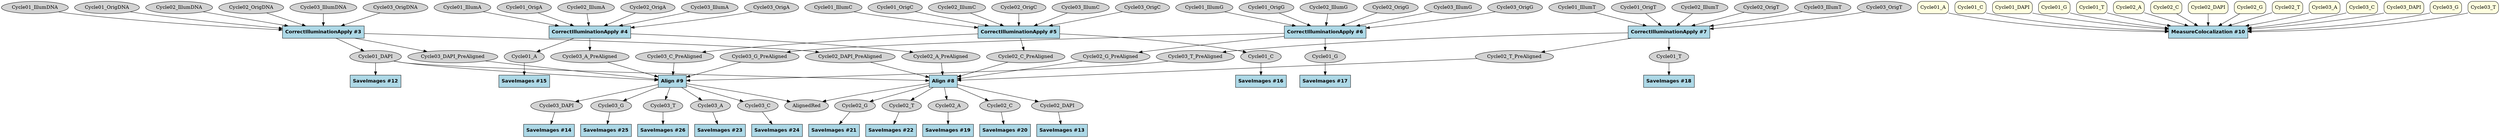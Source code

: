 strict digraph {
Align_c87d29c5 [type=module, label="Align #8", module_name=Align, module_num=8, original_num=8, stable_id="Align_c87d29c5", enabled=True, shape=box, style=filled, fillcolor=lightblue, fontname="Helvetica-Bold"];
Align_ff1ad860 [type=module, label="Align #9", module_name=Align, module_num=9, original_num=9, stable_id="Align_ff1ad860", enabled=True, shape=box, style=filled, fillcolor=lightblue, fontname="Helvetica-Bold"];
CorrectIlluminationApply_3f3ac328 [type=module, label="CorrectIlluminationApply #7", module_name=CorrectIlluminationApply, module_num=7, original_num=7, stable_id="CorrectIlluminationApply_3f3ac328", enabled=True, shape=box, style=filled, fillcolor=lightblue, fontname="Helvetica-Bold"];
CorrectIlluminationApply_6693d935 [type=module, label="CorrectIlluminationApply #3", module_name=CorrectIlluminationApply, module_num=3, original_num=3, stable_id="CorrectIlluminationApply_6693d935", enabled=True, shape=box, style=filled, fillcolor=lightblue, fontname="Helvetica-Bold"];
CorrectIlluminationApply_6f8592bf [type=module, label="CorrectIlluminationApply #6", module_name=CorrectIlluminationApply, module_num=6, original_num=6, stable_id="CorrectIlluminationApply_6f8592bf", enabled=True, shape=box, style=filled, fillcolor=lightblue, fontname="Helvetica-Bold"];
CorrectIlluminationApply_97f026c5 [type=module, label="CorrectIlluminationApply #4", module_name=CorrectIlluminationApply, module_num=4, original_num=4, stable_id="CorrectIlluminationApply_97f026c5", enabled=True, shape=box, style=filled, fillcolor=lightblue, fontname="Helvetica-Bold"];
CorrectIlluminationApply_dce4df48 [type=module, label="CorrectIlluminationApply #5", module_name=CorrectIlluminationApply, module_num=5, original_num=5, stable_id="CorrectIlluminationApply_dce4df48", enabled=True, shape=box, style=filled, fillcolor=lightblue, fontname="Helvetica-Bold"];
MeasureColocalization_2afc5a2d [type=module, label="MeasureColocalization #10", module_name=MeasureColocalization, module_num=10, original_num=10, stable_id="MeasureColocalization_2afc5a2d", enabled=True, shape=box, style=filled, fillcolor=lightblue, fontname="Helvetica-Bold"];
SaveImages_1d2254df [type=module, label="SaveImages #21", module_name=SaveImages, module_num=21, original_num=21, stable_id="SaveImages_1d2254df", enabled=True, shape=box, style=filled, fillcolor=lightblue, fontname="Helvetica-Bold"];
SaveImages_22b01a44 [type=module, label="SaveImages #15", module_name=SaveImages, module_num=15, original_num=15, stable_id="SaveImages_22b01a44", enabled=True, shape=box, style=filled, fillcolor=lightblue, fontname="Helvetica-Bold"];
SaveImages_3e73a5fc [type=module, label="SaveImages #20", module_name=SaveImages, module_num=20, original_num=20, stable_id="SaveImages_3e73a5fc", enabled=True, shape=box, style=filled, fillcolor=lightblue, fontname="Helvetica-Bold"];
SaveImages_44109d5e [type=module, label="SaveImages #23", module_name=SaveImages, module_num=23, original_num=23, stable_id="SaveImages_44109d5e", enabled=True, shape=box, style=filled, fillcolor=lightblue, fontname="Helvetica-Bold"];
SaveImages_45602cf7 [type=module, label="SaveImages #17", module_name=SaveImages, module_num=17, original_num=17, stable_id="SaveImages_45602cf7", enabled=True, shape=box, style=filled, fillcolor=lightblue, fontname="Helvetica-Bold"];
SaveImages_45c9c944 [type=module, label="SaveImages #16", module_name=SaveImages, module_num=16, original_num=16, stable_id="SaveImages_45c9c944", enabled=True, shape=box, style=filled, fillcolor=lightblue, fontname="Helvetica-Bold"];
SaveImages_562684a2 [type=module, label="SaveImages #26", module_name=SaveImages, module_num=26, original_num=26, stable_id="SaveImages_562684a2", enabled=True, shape=box, style=filled, fillcolor=lightblue, fontname="Helvetica-Bold"];
SaveImages_6b824f00 [type=module, label="SaveImages #14", module_name=SaveImages, module_num=14, original_num=14, stable_id="SaveImages_6b824f00", enabled=True, shape=box, style=filled, fillcolor=lightblue, fontname="Helvetica-Bold"];
SaveImages_9623dab3 [type=module, label="SaveImages #22", module_name=SaveImages, module_num=22, original_num=22, stable_id="SaveImages_9623dab3", enabled=True, shape=box, style=filled, fillcolor=lightblue, fontname="Helvetica-Bold"];
SaveImages_98c6b944 [type=module, label="SaveImages #19", module_name=SaveImages, module_num=19, original_num=19, stable_id="SaveImages_98c6b944", enabled=True, shape=box, style=filled, fillcolor=lightblue, fontname="Helvetica-Bold"];
SaveImages_d78caa2d [type=module, label="SaveImages #12", module_name=SaveImages, module_num=12, original_num=12, stable_id="SaveImages_d78caa2d", enabled=True, shape=box, style=filled, fillcolor=lightblue, fontname="Helvetica-Bold"];
SaveImages_da4f7355 [type=module, label="SaveImages #13", module_name=SaveImages, module_num=13, original_num=13, stable_id="SaveImages_da4f7355", enabled=True, shape=box, style=filled, fillcolor=lightblue, fontname="Helvetica-Bold"];
SaveImages_edddf53c [type=module, label="SaveImages #24", module_name=SaveImages, module_num=24, original_num=24, stable_id="SaveImages_edddf53c", enabled=True, shape=box, style=filled, fillcolor=lightblue, fontname="Helvetica-Bold"];
SaveImages_f969c759 [type=module, label="SaveImages #18", module_name=SaveImages, module_num=18, original_num=18, stable_id="SaveImages_f969c759", enabled=True, shape=box, style=filled, fillcolor=lightblue, fontname="Helvetica-Bold"];
SaveImages_fc367667 [type=module, label="SaveImages #25", module_name=SaveImages, module_num=25, original_num=25, stable_id="SaveImages_fc367667", enabled=True, shape=box, style=filled, fillcolor=lightblue, fontname="Helvetica-Bold"];
image__AlignedRed [type=image, label=AlignedRed, shape=ellipse, style=filled, fillcolor=lightgray];
image__Cycle01_A [type=image, label="Cycle01_A", shape=ellipse, style=filled, fillcolor=lightgray];
image__Cycle01_C [type=image, label="Cycle01_C", shape=ellipse, style=filled, fillcolor=lightgray];
image__Cycle01_DAPI [type=image, label="Cycle01_DAPI", shape=ellipse, style=filled, fillcolor=lightgray];
image__Cycle01_G [type=image, label="Cycle01_G", shape=ellipse, style=filled, fillcolor=lightgray];
image__Cycle01_IllumA [type=image, label="Cycle01_IllumA", shape=ellipse, style=filled, fillcolor=lightgray];
image__Cycle01_IllumC [type=image, label="Cycle01_IllumC", shape=ellipse, style=filled, fillcolor=lightgray];
image__Cycle01_IllumDNA [type=image, label="Cycle01_IllumDNA", shape=ellipse, style=filled, fillcolor=lightgray];
image__Cycle01_IllumG [type=image, label="Cycle01_IllumG", shape=ellipse, style=filled, fillcolor=lightgray];
image__Cycle01_IllumT [type=image, label="Cycle01_IllumT", shape=ellipse, style=filled, fillcolor=lightgray];
image__Cycle01_OrigA [type=image, label="Cycle01_OrigA", shape=ellipse, style=filled, fillcolor=lightgray];
image__Cycle01_OrigC [type=image, label="Cycle01_OrigC", shape=ellipse, style=filled, fillcolor=lightgray];
image__Cycle01_OrigDNA [type=image, label="Cycle01_OrigDNA", shape=ellipse, style=filled, fillcolor=lightgray];
image__Cycle01_OrigG [type=image, label="Cycle01_OrigG", shape=ellipse, style=filled, fillcolor=lightgray];
image__Cycle01_OrigT [type=image, label="Cycle01_OrigT", shape=ellipse, style=filled, fillcolor=lightgray];
image__Cycle01_T [type=image, label="Cycle01_T", shape=ellipse, style=filled, fillcolor=lightgray];
image__Cycle02_A [type=image, label="Cycle02_A", shape=ellipse, style=filled, fillcolor=lightgray];
image__Cycle02_A_PreAligned [type=image, label="Cycle02_A_PreAligned", shape=ellipse, style=filled, fillcolor=lightgray];
image__Cycle02_C [type=image, label="Cycle02_C", shape=ellipse, style=filled, fillcolor=lightgray];
image__Cycle02_C_PreAligned [type=image, label="Cycle02_C_PreAligned", shape=ellipse, style=filled, fillcolor=lightgray];
image__Cycle02_DAPI [type=image, label="Cycle02_DAPI", shape=ellipse, style=filled, fillcolor=lightgray];
image__Cycle02_DAPI_PreAligned [type=image, label="Cycle02_DAPI_PreAligned", shape=ellipse, style=filled, fillcolor=lightgray];
image__Cycle02_G [type=image, label="Cycle02_G", shape=ellipse, style=filled, fillcolor=lightgray];
image__Cycle02_G_PreAligned [type=image, label="Cycle02_G_PreAligned", shape=ellipse, style=filled, fillcolor=lightgray];
image__Cycle02_IllumA [type=image, label="Cycle02_IllumA", shape=ellipse, style=filled, fillcolor=lightgray];
image__Cycle02_IllumC [type=image, label="Cycle02_IllumC", shape=ellipse, style=filled, fillcolor=lightgray];
image__Cycle02_IllumDNA [type=image, label="Cycle02_IllumDNA", shape=ellipse, style=filled, fillcolor=lightgray];
image__Cycle02_IllumG [type=image, label="Cycle02_IllumG", shape=ellipse, style=filled, fillcolor=lightgray];
image__Cycle02_IllumT [type=image, label="Cycle02_IllumT", shape=ellipse, style=filled, fillcolor=lightgray];
image__Cycle02_OrigA [type=image, label="Cycle02_OrigA", shape=ellipse, style=filled, fillcolor=lightgray];
image__Cycle02_OrigC [type=image, label="Cycle02_OrigC", shape=ellipse, style=filled, fillcolor=lightgray];
image__Cycle02_OrigDNA [type=image, label="Cycle02_OrigDNA", shape=ellipse, style=filled, fillcolor=lightgray];
image__Cycle02_OrigG [type=image, label="Cycle02_OrigG", shape=ellipse, style=filled, fillcolor=lightgray];
image__Cycle02_OrigT [type=image, label="Cycle02_OrigT", shape=ellipse, style=filled, fillcolor=lightgray];
image__Cycle02_T [type=image, label="Cycle02_T", shape=ellipse, style=filled, fillcolor=lightgray];
image__Cycle02_T_PreAligned [type=image, label="Cycle02_T_PreAligned", shape=ellipse, style=filled, fillcolor=lightgray];
image__Cycle03_A [type=image, label="Cycle03_A", shape=ellipse, style=filled, fillcolor=lightgray];
image__Cycle03_A_PreAligned [type=image, label="Cycle03_A_PreAligned", shape=ellipse, style=filled, fillcolor=lightgray];
image__Cycle03_C [type=image, label="Cycle03_C", shape=ellipse, style=filled, fillcolor=lightgray];
image__Cycle03_C_PreAligned [type=image, label="Cycle03_C_PreAligned", shape=ellipse, style=filled, fillcolor=lightgray];
image__Cycle03_DAPI [type=image, label="Cycle03_DAPI", shape=ellipse, style=filled, fillcolor=lightgray];
image__Cycle03_DAPI_PreAligned [type=image, label="Cycle03_DAPI_PreAligned", shape=ellipse, style=filled, fillcolor=lightgray];
image__Cycle03_G [type=image, label="Cycle03_G", shape=ellipse, style=filled, fillcolor=lightgray];
image__Cycle03_G_PreAligned [type=image, label="Cycle03_G_PreAligned", shape=ellipse, style=filled, fillcolor=lightgray];
image__Cycle03_IllumA [type=image, label="Cycle03_IllumA", shape=ellipse, style=filled, fillcolor=lightgray];
image__Cycle03_IllumC [type=image, label="Cycle03_IllumC", shape=ellipse, style=filled, fillcolor=lightgray];
image__Cycle03_IllumDNA [type=image, label="Cycle03_IllumDNA", shape=ellipse, style=filled, fillcolor=lightgray];
image__Cycle03_IllumG [type=image, label="Cycle03_IllumG", shape=ellipse, style=filled, fillcolor=lightgray];
image__Cycle03_IllumT [type=image, label="Cycle03_IllumT", shape=ellipse, style=filled, fillcolor=lightgray];
image__Cycle03_OrigA [type=image, label="Cycle03_OrigA", shape=ellipse, style=filled, fillcolor=lightgray];
image__Cycle03_OrigC [type=image, label="Cycle03_OrigC", shape=ellipse, style=filled, fillcolor=lightgray];
image__Cycle03_OrigDNA [type=image, label="Cycle03_OrigDNA", shape=ellipse, style=filled, fillcolor=lightgray];
image__Cycle03_OrigG [type=image, label="Cycle03_OrigG", shape=ellipse, style=filled, fillcolor=lightgray];
image__Cycle03_OrigT [type=image, label="Cycle03_OrigT", shape=ellipse, style=filled, fillcolor=lightgray];
image__Cycle03_T [type=image, label="Cycle03_T", shape=ellipse, style=filled, fillcolor=lightgray];
image__Cycle03_T_PreAligned [type=image, label="Cycle03_T_PreAligned", shape=ellipse, style=filled, fillcolor=lightgray];
image_list__Cycle01_A [type="image_list", label="Cycle01_A", shape=box, style="filled,rounded", fillcolor=lightyellow];
image_list__Cycle01_C [type="image_list", label="Cycle01_C", shape=box, style="filled,rounded", fillcolor=lightyellow];
image_list__Cycle01_DAPI [type="image_list", label="Cycle01_DAPI", shape=box, style="filled,rounded", fillcolor=lightyellow];
image_list__Cycle01_G [type="image_list", label="Cycle01_G", shape=box, style="filled,rounded", fillcolor=lightyellow];
image_list__Cycle01_T [type="image_list", label="Cycle01_T", shape=box, style="filled,rounded", fillcolor=lightyellow];
image_list__Cycle02_A [type="image_list", label="Cycle02_A", shape=box, style="filled,rounded", fillcolor=lightyellow];
image_list__Cycle02_C [type="image_list", label="Cycle02_C", shape=box, style="filled,rounded", fillcolor=lightyellow];
image_list__Cycle02_DAPI [type="image_list", label="Cycle02_DAPI", shape=box, style="filled,rounded", fillcolor=lightyellow];
image_list__Cycle02_G [type="image_list", label="Cycle02_G", shape=box, style="filled,rounded", fillcolor=lightyellow];
image_list__Cycle02_T [type="image_list", label="Cycle02_T", shape=box, style="filled,rounded", fillcolor=lightyellow];
image_list__Cycle03_A [type="image_list", label="Cycle03_A", shape=box, style="filled,rounded", fillcolor=lightyellow];
image_list__Cycle03_C [type="image_list", label="Cycle03_C", shape=box, style="filled,rounded", fillcolor=lightyellow];
image_list__Cycle03_DAPI [type="image_list", label="Cycle03_DAPI", shape=box, style="filled,rounded", fillcolor=lightyellow];
image_list__Cycle03_G [type="image_list", label="Cycle03_G", shape=box, style="filled,rounded", fillcolor=lightyellow];
image_list__Cycle03_T [type="image_list", label="Cycle03_T", shape=box, style="filled,rounded", fillcolor=lightyellow];
Align_c87d29c5 -> image__AlignedRed [type="image_output"];
Align_c87d29c5 -> image__Cycle02_A [type="image_output"];
Align_c87d29c5 -> image__Cycle02_C [type="image_output"];
Align_c87d29c5 -> image__Cycle02_DAPI [type="image_output"];
Align_c87d29c5 -> image__Cycle02_G [type="image_output"];
Align_c87d29c5 -> image__Cycle02_T [type="image_output"];
Align_ff1ad860 -> image__AlignedRed [type="image_output"];
Align_ff1ad860 -> image__Cycle03_A [type="image_output"];
Align_ff1ad860 -> image__Cycle03_C [type="image_output"];
Align_ff1ad860 -> image__Cycle03_DAPI [type="image_output"];
Align_ff1ad860 -> image__Cycle03_G [type="image_output"];
Align_ff1ad860 -> image__Cycle03_T [type="image_output"];
CorrectIlluminationApply_3f3ac328 -> image__Cycle01_T [type="image_output"];
CorrectIlluminationApply_3f3ac328 -> image__Cycle02_T_PreAligned [type="image_output"];
CorrectIlluminationApply_3f3ac328 -> image__Cycle03_T_PreAligned [type="image_output"];
CorrectIlluminationApply_6693d935 -> image__Cycle01_DAPI [type="image_output"];
CorrectIlluminationApply_6693d935 -> image__Cycle02_DAPI_PreAligned [type="image_output"];
CorrectIlluminationApply_6693d935 -> image__Cycle03_DAPI_PreAligned [type="image_output"];
CorrectIlluminationApply_6f8592bf -> image__Cycle01_G [type="image_output"];
CorrectIlluminationApply_6f8592bf -> image__Cycle02_G_PreAligned [type="image_output"];
CorrectIlluminationApply_6f8592bf -> image__Cycle03_G_PreAligned [type="image_output"];
CorrectIlluminationApply_97f026c5 -> image__Cycle01_A [type="image_output"];
CorrectIlluminationApply_97f026c5 -> image__Cycle02_A_PreAligned [type="image_output"];
CorrectIlluminationApply_97f026c5 -> image__Cycle03_A_PreAligned [type="image_output"];
CorrectIlluminationApply_dce4df48 -> image__Cycle01_C [type="image_output"];
CorrectIlluminationApply_dce4df48 -> image__Cycle02_C_PreAligned [type="image_output"];
CorrectIlluminationApply_dce4df48 -> image__Cycle03_C_PreAligned [type="image_output"];
image__Cycle01_A -> SaveImages_22b01a44 [type="image_input"];
image__Cycle01_C -> SaveImages_45c9c944 [type="image_input"];
image__Cycle01_DAPI -> Align_c87d29c5 [type="image_input"];
image__Cycle01_DAPI -> Align_ff1ad860 [type="image_input"];
image__Cycle01_DAPI -> SaveImages_d78caa2d [type="image_input"];
image__Cycle01_G -> SaveImages_45602cf7 [type="image_input"];
image__Cycle01_IllumA -> CorrectIlluminationApply_97f026c5 [type="image_input"];
image__Cycle01_IllumC -> CorrectIlluminationApply_dce4df48 [type="image_input"];
image__Cycle01_IllumDNA -> CorrectIlluminationApply_6693d935 [type="image_input"];
image__Cycle01_IllumG -> CorrectIlluminationApply_6f8592bf [type="image_input"];
image__Cycle01_IllumT -> CorrectIlluminationApply_3f3ac328 [type="image_input"];
image__Cycle01_OrigA -> CorrectIlluminationApply_97f026c5 [type="image_input"];
image__Cycle01_OrigC -> CorrectIlluminationApply_dce4df48 [type="image_input"];
image__Cycle01_OrigDNA -> CorrectIlluminationApply_6693d935 [type="image_input"];
image__Cycle01_OrigG -> CorrectIlluminationApply_6f8592bf [type="image_input"];
image__Cycle01_OrigT -> CorrectIlluminationApply_3f3ac328 [type="image_input"];
image__Cycle01_T -> SaveImages_f969c759 [type="image_input"];
image__Cycle02_A -> SaveImages_98c6b944 [type="image_input"];
image__Cycle02_A_PreAligned -> Align_c87d29c5 [type="image_input"];
image__Cycle02_C -> SaveImages_3e73a5fc [type="image_input"];
image__Cycle02_C_PreAligned -> Align_c87d29c5 [type="image_input"];
image__Cycle02_DAPI -> SaveImages_da4f7355 [type="image_input"];
image__Cycle02_DAPI_PreAligned -> Align_c87d29c5 [type="image_input"];
image__Cycle02_G -> SaveImages_1d2254df [type="image_input"];
image__Cycle02_G_PreAligned -> Align_c87d29c5 [type="image_input"];
image__Cycle02_IllumA -> CorrectIlluminationApply_97f026c5 [type="image_input"];
image__Cycle02_IllumC -> CorrectIlluminationApply_dce4df48 [type="image_input"];
image__Cycle02_IllumDNA -> CorrectIlluminationApply_6693d935 [type="image_input"];
image__Cycle02_IllumG -> CorrectIlluminationApply_6f8592bf [type="image_input"];
image__Cycle02_IllumT -> CorrectIlluminationApply_3f3ac328 [type="image_input"];
image__Cycle02_OrigA -> CorrectIlluminationApply_97f026c5 [type="image_input"];
image__Cycle02_OrigC -> CorrectIlluminationApply_dce4df48 [type="image_input"];
image__Cycle02_OrigDNA -> CorrectIlluminationApply_6693d935 [type="image_input"];
image__Cycle02_OrigG -> CorrectIlluminationApply_6f8592bf [type="image_input"];
image__Cycle02_OrigT -> CorrectIlluminationApply_3f3ac328 [type="image_input"];
image__Cycle02_T -> SaveImages_9623dab3 [type="image_input"];
image__Cycle02_T_PreAligned -> Align_c87d29c5 [type="image_input"];
image__Cycle03_A -> SaveImages_44109d5e [type="image_input"];
image__Cycle03_A_PreAligned -> Align_ff1ad860 [type="image_input"];
image__Cycle03_C -> SaveImages_edddf53c [type="image_input"];
image__Cycle03_C_PreAligned -> Align_ff1ad860 [type="image_input"];
image__Cycle03_DAPI -> SaveImages_6b824f00 [type="image_input"];
image__Cycle03_DAPI_PreAligned -> Align_ff1ad860 [type="image_input"];
image__Cycle03_G -> SaveImages_fc367667 [type="image_input"];
image__Cycle03_G_PreAligned -> Align_ff1ad860 [type="image_input"];
image__Cycle03_IllumA -> CorrectIlluminationApply_97f026c5 [type="image_input"];
image__Cycle03_IllumC -> CorrectIlluminationApply_dce4df48 [type="image_input"];
image__Cycle03_IllumDNA -> CorrectIlluminationApply_6693d935 [type="image_input"];
image__Cycle03_IllumG -> CorrectIlluminationApply_6f8592bf [type="image_input"];
image__Cycle03_IllumT -> CorrectIlluminationApply_3f3ac328 [type="image_input"];
image__Cycle03_OrigA -> CorrectIlluminationApply_97f026c5 [type="image_input"];
image__Cycle03_OrigC -> CorrectIlluminationApply_dce4df48 [type="image_input"];
image__Cycle03_OrigDNA -> CorrectIlluminationApply_6693d935 [type="image_input"];
image__Cycle03_OrigG -> CorrectIlluminationApply_6f8592bf [type="image_input"];
image__Cycle03_OrigT -> CorrectIlluminationApply_3f3ac328 [type="image_input"];
image__Cycle03_T -> SaveImages_562684a2 [type="image_input"];
image__Cycle03_T_PreAligned -> Align_ff1ad860 [type="image_input"];
image_list__Cycle01_A -> MeasureColocalization_2afc5a2d [type="image_list_input"];
image_list__Cycle01_C -> MeasureColocalization_2afc5a2d [type="image_list_input"];
image_list__Cycle01_DAPI -> MeasureColocalization_2afc5a2d [type="image_list_input"];
image_list__Cycle01_G -> MeasureColocalization_2afc5a2d [type="image_list_input"];
image_list__Cycle01_T -> MeasureColocalization_2afc5a2d [type="image_list_input"];
image_list__Cycle02_A -> MeasureColocalization_2afc5a2d [type="image_list_input"];
image_list__Cycle02_C -> MeasureColocalization_2afc5a2d [type="image_list_input"];
image_list__Cycle02_DAPI -> MeasureColocalization_2afc5a2d [type="image_list_input"];
image_list__Cycle02_G -> MeasureColocalization_2afc5a2d [type="image_list_input"];
image_list__Cycle02_T -> MeasureColocalization_2afc5a2d [type="image_list_input"];
image_list__Cycle03_A -> MeasureColocalization_2afc5a2d [type="image_list_input"];
image_list__Cycle03_C -> MeasureColocalization_2afc5a2d [type="image_list_input"];
image_list__Cycle03_DAPI -> MeasureColocalization_2afc5a2d [type="image_list_input"];
image_list__Cycle03_G -> MeasureColocalization_2afc5a2d [type="image_list_input"];
image_list__Cycle03_T -> MeasureColocalization_2afc5a2d [type="image_list_input"];
}

